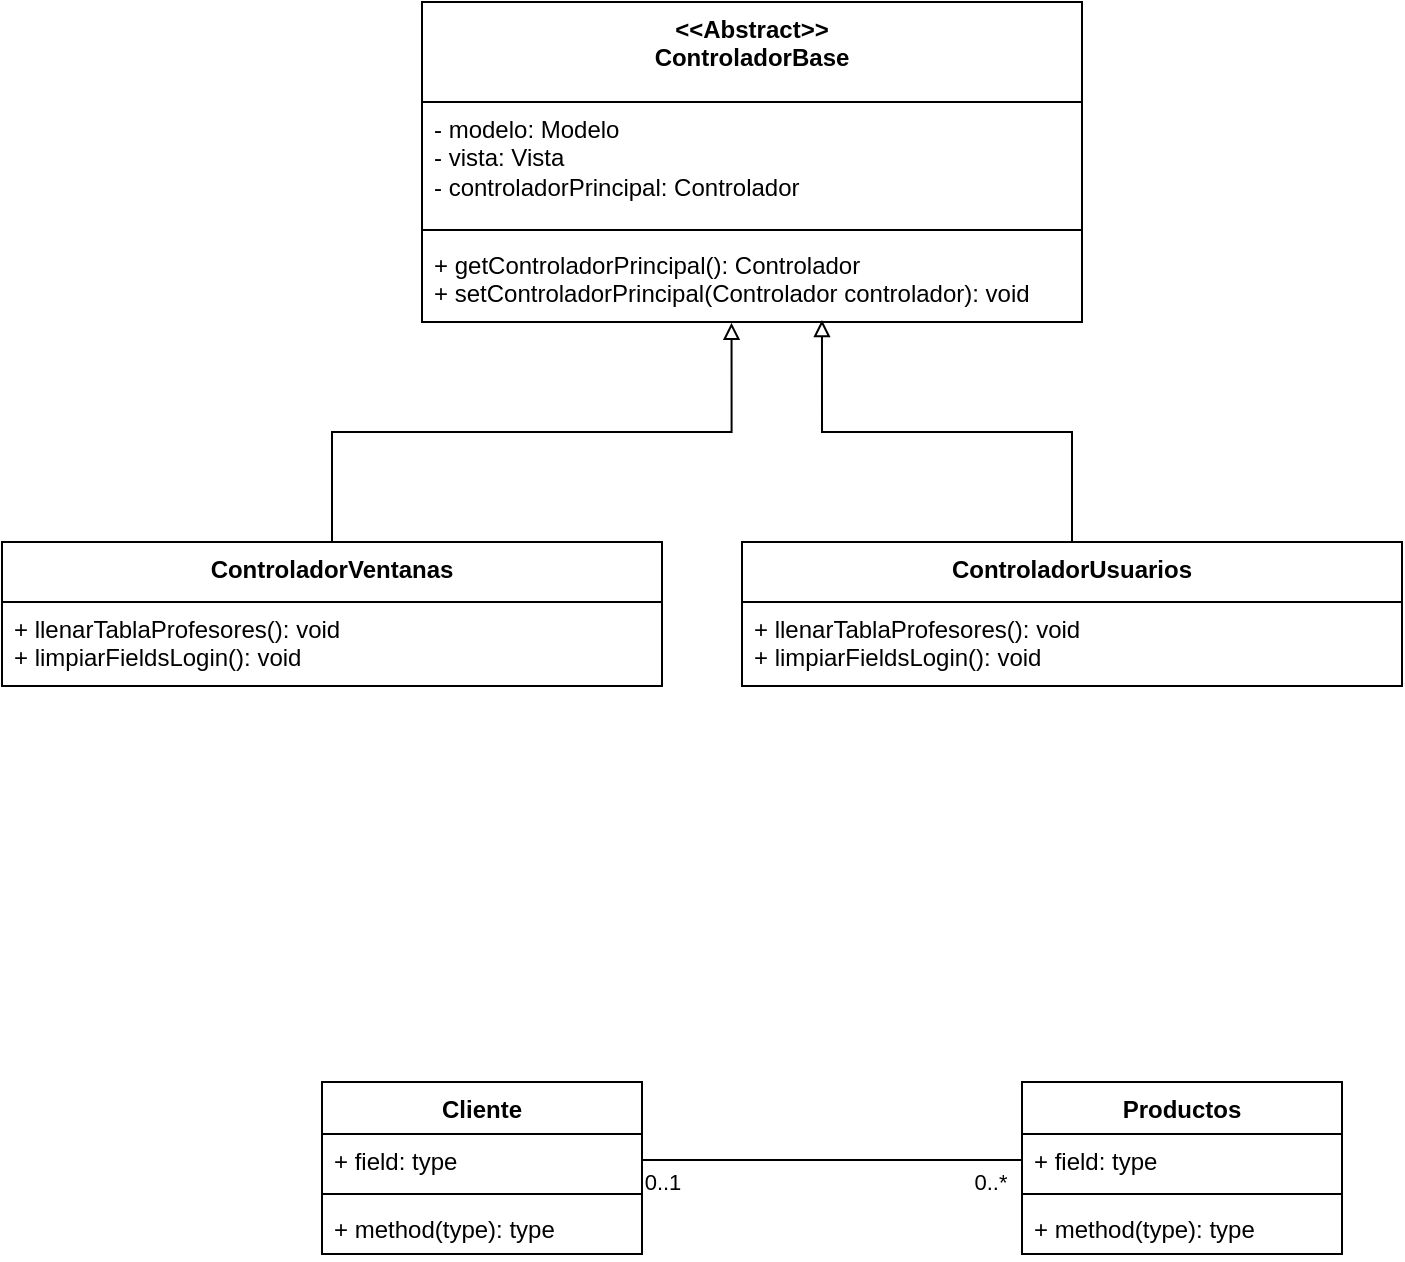 <mxfile version="27.0.9">
  <diagram name="Página-1" id="gizZ-Q4pgNImtTXTVjy1">
    <mxGraphModel dx="2260" dy="608" grid="1" gridSize="10" guides="1" tooltips="1" connect="1" arrows="1" fold="1" page="1" pageScale="1" pageWidth="827" pageHeight="1169" math="0" shadow="0">
      <root>
        <mxCell id="0" />
        <mxCell id="1" parent="0" />
        <mxCell id="eqsoYd2ZVegS8Vd80nm1-1" value="&amp;lt;&amp;lt;Abstract&amp;gt;&amp;gt;&lt;div&gt;ControladorBase&lt;/div&gt;" style="swimlane;fontStyle=1;align=center;verticalAlign=top;childLayout=stackLayout;horizontal=1;startSize=50;horizontalStack=0;resizeParent=1;resizeParentMax=0;resizeLast=0;collapsible=1;marginBottom=0;whiteSpace=wrap;html=1;" vertex="1" parent="1">
          <mxGeometry x="130" y="20" width="330" height="160" as="geometry" />
        </mxCell>
        <mxCell id="eqsoYd2ZVegS8Vd80nm1-2" value="- modelo: Modelo&lt;div&gt;- vista: Vista&lt;/div&gt;&lt;div&gt;- controladorPrincipal: Controlador&lt;/div&gt;" style="text;strokeColor=none;fillColor=none;align=left;verticalAlign=top;spacingLeft=4;spacingRight=4;overflow=hidden;rotatable=0;points=[[0,0.5],[1,0.5]];portConstraint=eastwest;whiteSpace=wrap;html=1;" vertex="1" parent="eqsoYd2ZVegS8Vd80nm1-1">
          <mxGeometry y="50" width="330" height="60" as="geometry" />
        </mxCell>
        <mxCell id="eqsoYd2ZVegS8Vd80nm1-3" value="" style="line;strokeWidth=1;fillColor=none;align=left;verticalAlign=middle;spacingTop=-1;spacingLeft=3;spacingRight=3;rotatable=0;labelPosition=right;points=[];portConstraint=eastwest;strokeColor=inherit;" vertex="1" parent="eqsoYd2ZVegS8Vd80nm1-1">
          <mxGeometry y="110" width="330" height="8" as="geometry" />
        </mxCell>
        <mxCell id="eqsoYd2ZVegS8Vd80nm1-4" value="+ getControladorPrincipal(): Controlador&lt;div&gt;+ setControladorPrincipal(Controlador controlador): void&lt;/div&gt;" style="text;strokeColor=none;fillColor=none;align=left;verticalAlign=top;spacingLeft=4;spacingRight=4;overflow=hidden;rotatable=0;points=[[0,0.5],[1,0.5]];portConstraint=eastwest;whiteSpace=wrap;html=1;" vertex="1" parent="eqsoYd2ZVegS8Vd80nm1-1">
          <mxGeometry y="118" width="330" height="42" as="geometry" />
        </mxCell>
        <mxCell id="eqsoYd2ZVegS8Vd80nm1-5" value="&lt;div&gt;ControladorVentanas&lt;/div&gt;" style="swimlane;fontStyle=1;align=center;verticalAlign=top;childLayout=stackLayout;horizontal=1;startSize=30;horizontalStack=0;resizeParent=1;resizeParentMax=0;resizeLast=0;collapsible=1;marginBottom=0;whiteSpace=wrap;html=1;" vertex="1" parent="1">
          <mxGeometry x="-80" y="290" width="330" height="72" as="geometry" />
        </mxCell>
        <mxCell id="eqsoYd2ZVegS8Vd80nm1-8" value="+ llenarTablaProfesores(): void&lt;div&gt;+ limpiarFieldsLogin(): void&lt;/div&gt;" style="text;strokeColor=none;fillColor=none;align=left;verticalAlign=top;spacingLeft=4;spacingRight=4;overflow=hidden;rotatable=0;points=[[0,0.5],[1,0.5]];portConstraint=eastwest;whiteSpace=wrap;html=1;" vertex="1" parent="eqsoYd2ZVegS8Vd80nm1-5">
          <mxGeometry y="30" width="330" height="42" as="geometry" />
        </mxCell>
        <mxCell id="eqsoYd2ZVegS8Vd80nm1-11" style="edgeStyle=orthogonalEdgeStyle;rounded=0;orthogonalLoop=1;jettySize=auto;html=1;exitX=0.5;exitY=0;exitDx=0;exitDy=0;entryX=0.469;entryY=1.01;entryDx=0;entryDy=0;entryPerimeter=0;endArrow=block;endFill=0;" edge="1" parent="1" source="eqsoYd2ZVegS8Vd80nm1-5" target="eqsoYd2ZVegS8Vd80nm1-4">
          <mxGeometry relative="1" as="geometry" />
        </mxCell>
        <mxCell id="eqsoYd2ZVegS8Vd80nm1-16" value="&lt;div&gt;ControladorUsuarios&lt;/div&gt;" style="swimlane;fontStyle=1;align=center;verticalAlign=top;childLayout=stackLayout;horizontal=1;startSize=30;horizontalStack=0;resizeParent=1;resizeParentMax=0;resizeLast=0;collapsible=1;marginBottom=0;whiteSpace=wrap;html=1;" vertex="1" parent="1">
          <mxGeometry x="290" y="290" width="330" height="72" as="geometry" />
        </mxCell>
        <mxCell id="eqsoYd2ZVegS8Vd80nm1-17" value="+ llenarTablaProfesores(): void&lt;div&gt;+ limpiarFieldsLogin(): void&lt;/div&gt;" style="text;strokeColor=none;fillColor=none;align=left;verticalAlign=top;spacingLeft=4;spacingRight=4;overflow=hidden;rotatable=0;points=[[0,0.5],[1,0.5]];portConstraint=eastwest;whiteSpace=wrap;html=1;" vertex="1" parent="eqsoYd2ZVegS8Vd80nm1-16">
          <mxGeometry y="30" width="330" height="42" as="geometry" />
        </mxCell>
        <mxCell id="eqsoYd2ZVegS8Vd80nm1-19" style="edgeStyle=orthogonalEdgeStyle;rounded=0;orthogonalLoop=1;jettySize=auto;html=1;exitX=0.5;exitY=0;exitDx=0;exitDy=0;entryX=0.606;entryY=0.976;entryDx=0;entryDy=0;entryPerimeter=0;endArrow=block;endFill=0;" edge="1" parent="1" source="eqsoYd2ZVegS8Vd80nm1-16" target="eqsoYd2ZVegS8Vd80nm1-4">
          <mxGeometry relative="1" as="geometry" />
        </mxCell>
        <mxCell id="eqsoYd2ZVegS8Vd80nm1-20" value="Cliente" style="swimlane;fontStyle=1;align=center;verticalAlign=top;childLayout=stackLayout;horizontal=1;startSize=26;horizontalStack=0;resizeParent=1;resizeParentMax=0;resizeLast=0;collapsible=1;marginBottom=0;whiteSpace=wrap;html=1;" vertex="1" parent="1">
          <mxGeometry x="80" y="560" width="160" height="86" as="geometry" />
        </mxCell>
        <mxCell id="eqsoYd2ZVegS8Vd80nm1-21" value="+ field: type" style="text;strokeColor=none;fillColor=none;align=left;verticalAlign=top;spacingLeft=4;spacingRight=4;overflow=hidden;rotatable=0;points=[[0,0.5],[1,0.5]];portConstraint=eastwest;whiteSpace=wrap;html=1;" vertex="1" parent="eqsoYd2ZVegS8Vd80nm1-20">
          <mxGeometry y="26" width="160" height="26" as="geometry" />
        </mxCell>
        <mxCell id="eqsoYd2ZVegS8Vd80nm1-22" value="" style="line;strokeWidth=1;fillColor=none;align=left;verticalAlign=middle;spacingTop=-1;spacingLeft=3;spacingRight=3;rotatable=0;labelPosition=right;points=[];portConstraint=eastwest;strokeColor=inherit;" vertex="1" parent="eqsoYd2ZVegS8Vd80nm1-20">
          <mxGeometry y="52" width="160" height="8" as="geometry" />
        </mxCell>
        <mxCell id="eqsoYd2ZVegS8Vd80nm1-23" value="+ method(type): type" style="text;strokeColor=none;fillColor=none;align=left;verticalAlign=top;spacingLeft=4;spacingRight=4;overflow=hidden;rotatable=0;points=[[0,0.5],[1,0.5]];portConstraint=eastwest;whiteSpace=wrap;html=1;" vertex="1" parent="eqsoYd2ZVegS8Vd80nm1-20">
          <mxGeometry y="60" width="160" height="26" as="geometry" />
        </mxCell>
        <mxCell id="eqsoYd2ZVegS8Vd80nm1-25" value="Productos" style="swimlane;fontStyle=1;align=center;verticalAlign=top;childLayout=stackLayout;horizontal=1;startSize=26;horizontalStack=0;resizeParent=1;resizeParentMax=0;resizeLast=0;collapsible=1;marginBottom=0;whiteSpace=wrap;html=1;" vertex="1" parent="1">
          <mxGeometry x="430" y="560" width="160" height="86" as="geometry" />
        </mxCell>
        <mxCell id="eqsoYd2ZVegS8Vd80nm1-26" value="+ field: type" style="text;strokeColor=none;fillColor=none;align=left;verticalAlign=top;spacingLeft=4;spacingRight=4;overflow=hidden;rotatable=0;points=[[0,0.5],[1,0.5]];portConstraint=eastwest;whiteSpace=wrap;html=1;" vertex="1" parent="eqsoYd2ZVegS8Vd80nm1-25">
          <mxGeometry y="26" width="160" height="26" as="geometry" />
        </mxCell>
        <mxCell id="eqsoYd2ZVegS8Vd80nm1-27" value="" style="line;strokeWidth=1;fillColor=none;align=left;verticalAlign=middle;spacingTop=-1;spacingLeft=3;spacingRight=3;rotatable=0;labelPosition=right;points=[];portConstraint=eastwest;strokeColor=inherit;" vertex="1" parent="eqsoYd2ZVegS8Vd80nm1-25">
          <mxGeometry y="52" width="160" height="8" as="geometry" />
        </mxCell>
        <mxCell id="eqsoYd2ZVegS8Vd80nm1-28" value="+ method(type): type" style="text;strokeColor=none;fillColor=none;align=left;verticalAlign=top;spacingLeft=4;spacingRight=4;overflow=hidden;rotatable=0;points=[[0,0.5],[1,0.5]];portConstraint=eastwest;whiteSpace=wrap;html=1;" vertex="1" parent="eqsoYd2ZVegS8Vd80nm1-25">
          <mxGeometry y="60" width="160" height="26" as="geometry" />
        </mxCell>
        <mxCell id="eqsoYd2ZVegS8Vd80nm1-29" style="edgeStyle=orthogonalEdgeStyle;rounded=0;orthogonalLoop=1;jettySize=auto;html=1;entryX=0;entryY=0.5;entryDx=0;entryDy=0;endArrow=none;startFill=0;" edge="1" parent="1" source="eqsoYd2ZVegS8Vd80nm1-21" target="eqsoYd2ZVegS8Vd80nm1-26">
          <mxGeometry relative="1" as="geometry" />
        </mxCell>
        <mxCell id="eqsoYd2ZVegS8Vd80nm1-30" value="0..*" style="edgeLabel;html=1;align=center;verticalAlign=middle;resizable=0;points=[];" vertex="1" connectable="0" parent="eqsoYd2ZVegS8Vd80nm1-29">
          <mxGeometry x="0.841" y="1" relative="1" as="geometry">
            <mxPoint x="-1" y="12" as="offset" />
          </mxGeometry>
        </mxCell>
        <mxCell id="eqsoYd2ZVegS8Vd80nm1-31" value="0..1" style="edgeLabel;html=1;align=center;verticalAlign=middle;resizable=0;points=[];" vertex="1" connectable="0" parent="eqsoYd2ZVegS8Vd80nm1-29">
          <mxGeometry x="-0.904" y="1" relative="1" as="geometry">
            <mxPoint x="1" y="12" as="offset" />
          </mxGeometry>
        </mxCell>
      </root>
    </mxGraphModel>
  </diagram>
</mxfile>
